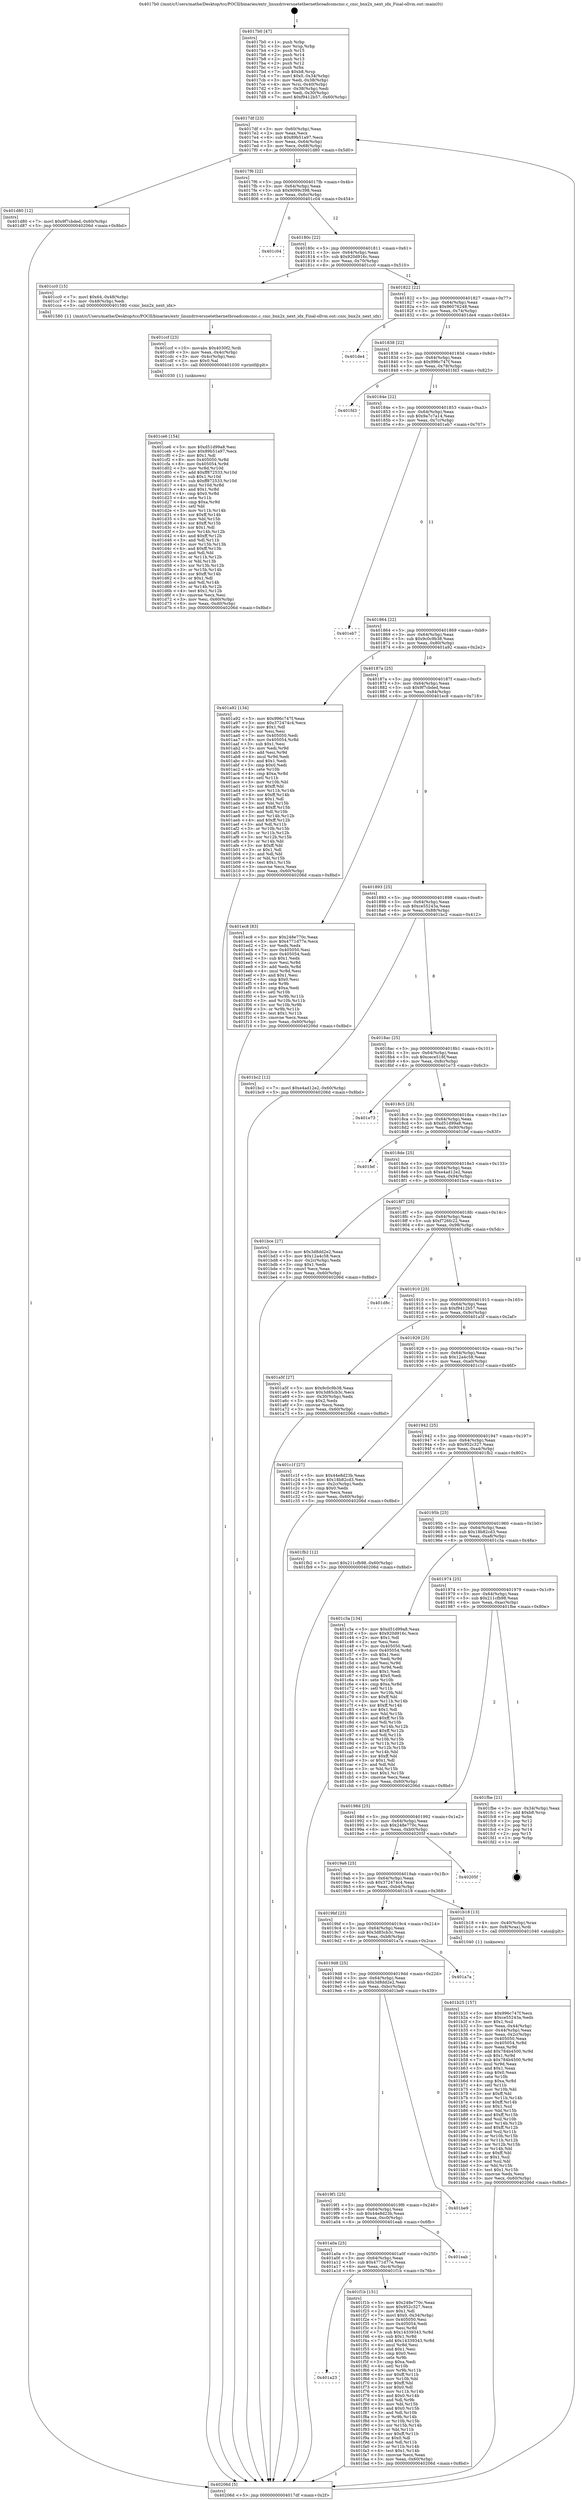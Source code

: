 digraph "0x4017b0" {
  label = "0x4017b0 (/mnt/c/Users/mathe/Desktop/tcc/POCII/binaries/extr_linuxdriversnetethernetbroadcomcnic.c_cnic_bnx2x_next_idx_Final-ollvm.out::main(0))"
  labelloc = "t"
  node[shape=record]

  Entry [label="",width=0.3,height=0.3,shape=circle,fillcolor=black,style=filled]
  "0x4017df" [label="{
     0x4017df [23]\l
     | [instrs]\l
     &nbsp;&nbsp;0x4017df \<+3\>: mov -0x60(%rbp),%eax\l
     &nbsp;&nbsp;0x4017e2 \<+2\>: mov %eax,%ecx\l
     &nbsp;&nbsp;0x4017e4 \<+6\>: sub $0x89b51a97,%ecx\l
     &nbsp;&nbsp;0x4017ea \<+3\>: mov %eax,-0x64(%rbp)\l
     &nbsp;&nbsp;0x4017ed \<+3\>: mov %ecx,-0x68(%rbp)\l
     &nbsp;&nbsp;0x4017f0 \<+6\>: je 0000000000401d80 \<main+0x5d0\>\l
  }"]
  "0x401d80" [label="{
     0x401d80 [12]\l
     | [instrs]\l
     &nbsp;&nbsp;0x401d80 \<+7\>: movl $0x9f7cbded,-0x60(%rbp)\l
     &nbsp;&nbsp;0x401d87 \<+5\>: jmp 000000000040206d \<main+0x8bd\>\l
  }"]
  "0x4017f6" [label="{
     0x4017f6 [22]\l
     | [instrs]\l
     &nbsp;&nbsp;0x4017f6 \<+5\>: jmp 00000000004017fb \<main+0x4b\>\l
     &nbsp;&nbsp;0x4017fb \<+3\>: mov -0x64(%rbp),%eax\l
     &nbsp;&nbsp;0x4017fe \<+5\>: sub $0x9099c398,%eax\l
     &nbsp;&nbsp;0x401803 \<+3\>: mov %eax,-0x6c(%rbp)\l
     &nbsp;&nbsp;0x401806 \<+6\>: je 0000000000401c04 \<main+0x454\>\l
  }"]
  Exit [label="",width=0.3,height=0.3,shape=circle,fillcolor=black,style=filled,peripheries=2]
  "0x401c04" [label="{
     0x401c04\l
  }", style=dashed]
  "0x40180c" [label="{
     0x40180c [22]\l
     | [instrs]\l
     &nbsp;&nbsp;0x40180c \<+5\>: jmp 0000000000401811 \<main+0x61\>\l
     &nbsp;&nbsp;0x401811 \<+3\>: mov -0x64(%rbp),%eax\l
     &nbsp;&nbsp;0x401814 \<+5\>: sub $0x920d916c,%eax\l
     &nbsp;&nbsp;0x401819 \<+3\>: mov %eax,-0x70(%rbp)\l
     &nbsp;&nbsp;0x40181c \<+6\>: je 0000000000401cc0 \<main+0x510\>\l
  }"]
  "0x401a23" [label="{
     0x401a23\l
  }", style=dashed]
  "0x401cc0" [label="{
     0x401cc0 [15]\l
     | [instrs]\l
     &nbsp;&nbsp;0x401cc0 \<+7\>: movl $0x64,-0x48(%rbp)\l
     &nbsp;&nbsp;0x401cc7 \<+3\>: mov -0x48(%rbp),%edi\l
     &nbsp;&nbsp;0x401cca \<+5\>: call 0000000000401580 \<cnic_bnx2x_next_idx\>\l
     | [calls]\l
     &nbsp;&nbsp;0x401580 \{1\} (/mnt/c/Users/mathe/Desktop/tcc/POCII/binaries/extr_linuxdriversnetethernetbroadcomcnic.c_cnic_bnx2x_next_idx_Final-ollvm.out::cnic_bnx2x_next_idx)\l
  }"]
  "0x401822" [label="{
     0x401822 [22]\l
     | [instrs]\l
     &nbsp;&nbsp;0x401822 \<+5\>: jmp 0000000000401827 \<main+0x77\>\l
     &nbsp;&nbsp;0x401827 \<+3\>: mov -0x64(%rbp),%eax\l
     &nbsp;&nbsp;0x40182a \<+5\>: sub $0x96076248,%eax\l
     &nbsp;&nbsp;0x40182f \<+3\>: mov %eax,-0x74(%rbp)\l
     &nbsp;&nbsp;0x401832 \<+6\>: je 0000000000401de4 \<main+0x634\>\l
  }"]
  "0x401f1b" [label="{
     0x401f1b [151]\l
     | [instrs]\l
     &nbsp;&nbsp;0x401f1b \<+5\>: mov $0x248e770c,%eax\l
     &nbsp;&nbsp;0x401f20 \<+5\>: mov $0x952c327,%ecx\l
     &nbsp;&nbsp;0x401f25 \<+2\>: mov $0x1,%dl\l
     &nbsp;&nbsp;0x401f27 \<+7\>: movl $0x0,-0x34(%rbp)\l
     &nbsp;&nbsp;0x401f2e \<+7\>: mov 0x405050,%esi\l
     &nbsp;&nbsp;0x401f35 \<+7\>: mov 0x405054,%edi\l
     &nbsp;&nbsp;0x401f3c \<+3\>: mov %esi,%r8d\l
     &nbsp;&nbsp;0x401f3f \<+7\>: sub $0x14339343,%r8d\l
     &nbsp;&nbsp;0x401f46 \<+4\>: sub $0x1,%r8d\l
     &nbsp;&nbsp;0x401f4a \<+7\>: add $0x14339343,%r8d\l
     &nbsp;&nbsp;0x401f51 \<+4\>: imul %r8d,%esi\l
     &nbsp;&nbsp;0x401f55 \<+3\>: and $0x1,%esi\l
     &nbsp;&nbsp;0x401f58 \<+3\>: cmp $0x0,%esi\l
     &nbsp;&nbsp;0x401f5b \<+4\>: sete %r9b\l
     &nbsp;&nbsp;0x401f5f \<+3\>: cmp $0xa,%edi\l
     &nbsp;&nbsp;0x401f62 \<+4\>: setl %r10b\l
     &nbsp;&nbsp;0x401f66 \<+3\>: mov %r9b,%r11b\l
     &nbsp;&nbsp;0x401f69 \<+4\>: xor $0xff,%r11b\l
     &nbsp;&nbsp;0x401f6d \<+3\>: mov %r10b,%bl\l
     &nbsp;&nbsp;0x401f70 \<+3\>: xor $0xff,%bl\l
     &nbsp;&nbsp;0x401f73 \<+3\>: xor $0x0,%dl\l
     &nbsp;&nbsp;0x401f76 \<+3\>: mov %r11b,%r14b\l
     &nbsp;&nbsp;0x401f79 \<+4\>: and $0x0,%r14b\l
     &nbsp;&nbsp;0x401f7d \<+3\>: and %dl,%r9b\l
     &nbsp;&nbsp;0x401f80 \<+3\>: mov %bl,%r15b\l
     &nbsp;&nbsp;0x401f83 \<+4\>: and $0x0,%r15b\l
     &nbsp;&nbsp;0x401f87 \<+3\>: and %dl,%r10b\l
     &nbsp;&nbsp;0x401f8a \<+3\>: or %r9b,%r14b\l
     &nbsp;&nbsp;0x401f8d \<+3\>: or %r10b,%r15b\l
     &nbsp;&nbsp;0x401f90 \<+3\>: xor %r15b,%r14b\l
     &nbsp;&nbsp;0x401f93 \<+3\>: or %bl,%r11b\l
     &nbsp;&nbsp;0x401f96 \<+4\>: xor $0xff,%r11b\l
     &nbsp;&nbsp;0x401f9a \<+3\>: or $0x0,%dl\l
     &nbsp;&nbsp;0x401f9d \<+3\>: and %dl,%r11b\l
     &nbsp;&nbsp;0x401fa0 \<+3\>: or %r11b,%r14b\l
     &nbsp;&nbsp;0x401fa3 \<+4\>: test $0x1,%r14b\l
     &nbsp;&nbsp;0x401fa7 \<+3\>: cmovne %ecx,%eax\l
     &nbsp;&nbsp;0x401faa \<+3\>: mov %eax,-0x60(%rbp)\l
     &nbsp;&nbsp;0x401fad \<+5\>: jmp 000000000040206d \<main+0x8bd\>\l
  }"]
  "0x401de4" [label="{
     0x401de4\l
  }", style=dashed]
  "0x401838" [label="{
     0x401838 [22]\l
     | [instrs]\l
     &nbsp;&nbsp;0x401838 \<+5\>: jmp 000000000040183d \<main+0x8d\>\l
     &nbsp;&nbsp;0x40183d \<+3\>: mov -0x64(%rbp),%eax\l
     &nbsp;&nbsp;0x401840 \<+5\>: sub $0x996c747f,%eax\l
     &nbsp;&nbsp;0x401845 \<+3\>: mov %eax,-0x78(%rbp)\l
     &nbsp;&nbsp;0x401848 \<+6\>: je 0000000000401fd3 \<main+0x823\>\l
  }"]
  "0x401a0a" [label="{
     0x401a0a [25]\l
     | [instrs]\l
     &nbsp;&nbsp;0x401a0a \<+5\>: jmp 0000000000401a0f \<main+0x25f\>\l
     &nbsp;&nbsp;0x401a0f \<+3\>: mov -0x64(%rbp),%eax\l
     &nbsp;&nbsp;0x401a12 \<+5\>: sub $0x4771d77e,%eax\l
     &nbsp;&nbsp;0x401a17 \<+6\>: mov %eax,-0xc4(%rbp)\l
     &nbsp;&nbsp;0x401a1d \<+6\>: je 0000000000401f1b \<main+0x76b\>\l
  }"]
  "0x401fd3" [label="{
     0x401fd3\l
  }", style=dashed]
  "0x40184e" [label="{
     0x40184e [22]\l
     | [instrs]\l
     &nbsp;&nbsp;0x40184e \<+5\>: jmp 0000000000401853 \<main+0xa3\>\l
     &nbsp;&nbsp;0x401853 \<+3\>: mov -0x64(%rbp),%eax\l
     &nbsp;&nbsp;0x401856 \<+5\>: sub $0x9a7c7a14,%eax\l
     &nbsp;&nbsp;0x40185b \<+3\>: mov %eax,-0x7c(%rbp)\l
     &nbsp;&nbsp;0x40185e \<+6\>: je 0000000000401eb7 \<main+0x707\>\l
  }"]
  "0x401eab" [label="{
     0x401eab\l
  }", style=dashed]
  "0x401eb7" [label="{
     0x401eb7\l
  }", style=dashed]
  "0x401864" [label="{
     0x401864 [22]\l
     | [instrs]\l
     &nbsp;&nbsp;0x401864 \<+5\>: jmp 0000000000401869 \<main+0xb9\>\l
     &nbsp;&nbsp;0x401869 \<+3\>: mov -0x64(%rbp),%eax\l
     &nbsp;&nbsp;0x40186c \<+5\>: sub $0x9c0c9b38,%eax\l
     &nbsp;&nbsp;0x401871 \<+3\>: mov %eax,-0x80(%rbp)\l
     &nbsp;&nbsp;0x401874 \<+6\>: je 0000000000401a92 \<main+0x2e2\>\l
  }"]
  "0x4019f1" [label="{
     0x4019f1 [25]\l
     | [instrs]\l
     &nbsp;&nbsp;0x4019f1 \<+5\>: jmp 00000000004019f6 \<main+0x246\>\l
     &nbsp;&nbsp;0x4019f6 \<+3\>: mov -0x64(%rbp),%eax\l
     &nbsp;&nbsp;0x4019f9 \<+5\>: sub $0x44e8d23b,%eax\l
     &nbsp;&nbsp;0x4019fe \<+6\>: mov %eax,-0xc0(%rbp)\l
     &nbsp;&nbsp;0x401a04 \<+6\>: je 0000000000401eab \<main+0x6fb\>\l
  }"]
  "0x401a92" [label="{
     0x401a92 [134]\l
     | [instrs]\l
     &nbsp;&nbsp;0x401a92 \<+5\>: mov $0x996c747f,%eax\l
     &nbsp;&nbsp;0x401a97 \<+5\>: mov $0x372474c4,%ecx\l
     &nbsp;&nbsp;0x401a9c \<+2\>: mov $0x1,%dl\l
     &nbsp;&nbsp;0x401a9e \<+2\>: xor %esi,%esi\l
     &nbsp;&nbsp;0x401aa0 \<+7\>: mov 0x405050,%edi\l
     &nbsp;&nbsp;0x401aa7 \<+8\>: mov 0x405054,%r8d\l
     &nbsp;&nbsp;0x401aaf \<+3\>: sub $0x1,%esi\l
     &nbsp;&nbsp;0x401ab2 \<+3\>: mov %edi,%r9d\l
     &nbsp;&nbsp;0x401ab5 \<+3\>: add %esi,%r9d\l
     &nbsp;&nbsp;0x401ab8 \<+4\>: imul %r9d,%edi\l
     &nbsp;&nbsp;0x401abc \<+3\>: and $0x1,%edi\l
     &nbsp;&nbsp;0x401abf \<+3\>: cmp $0x0,%edi\l
     &nbsp;&nbsp;0x401ac2 \<+4\>: sete %r10b\l
     &nbsp;&nbsp;0x401ac6 \<+4\>: cmp $0xa,%r8d\l
     &nbsp;&nbsp;0x401aca \<+4\>: setl %r11b\l
     &nbsp;&nbsp;0x401ace \<+3\>: mov %r10b,%bl\l
     &nbsp;&nbsp;0x401ad1 \<+3\>: xor $0xff,%bl\l
     &nbsp;&nbsp;0x401ad4 \<+3\>: mov %r11b,%r14b\l
     &nbsp;&nbsp;0x401ad7 \<+4\>: xor $0xff,%r14b\l
     &nbsp;&nbsp;0x401adb \<+3\>: xor $0x1,%dl\l
     &nbsp;&nbsp;0x401ade \<+3\>: mov %bl,%r15b\l
     &nbsp;&nbsp;0x401ae1 \<+4\>: and $0xff,%r15b\l
     &nbsp;&nbsp;0x401ae5 \<+3\>: and %dl,%r10b\l
     &nbsp;&nbsp;0x401ae8 \<+3\>: mov %r14b,%r12b\l
     &nbsp;&nbsp;0x401aeb \<+4\>: and $0xff,%r12b\l
     &nbsp;&nbsp;0x401aef \<+3\>: and %dl,%r11b\l
     &nbsp;&nbsp;0x401af2 \<+3\>: or %r10b,%r15b\l
     &nbsp;&nbsp;0x401af5 \<+3\>: or %r11b,%r12b\l
     &nbsp;&nbsp;0x401af8 \<+3\>: xor %r12b,%r15b\l
     &nbsp;&nbsp;0x401afb \<+3\>: or %r14b,%bl\l
     &nbsp;&nbsp;0x401afe \<+3\>: xor $0xff,%bl\l
     &nbsp;&nbsp;0x401b01 \<+3\>: or $0x1,%dl\l
     &nbsp;&nbsp;0x401b04 \<+2\>: and %dl,%bl\l
     &nbsp;&nbsp;0x401b06 \<+3\>: or %bl,%r15b\l
     &nbsp;&nbsp;0x401b09 \<+4\>: test $0x1,%r15b\l
     &nbsp;&nbsp;0x401b0d \<+3\>: cmovne %ecx,%eax\l
     &nbsp;&nbsp;0x401b10 \<+3\>: mov %eax,-0x60(%rbp)\l
     &nbsp;&nbsp;0x401b13 \<+5\>: jmp 000000000040206d \<main+0x8bd\>\l
  }"]
  "0x40187a" [label="{
     0x40187a [25]\l
     | [instrs]\l
     &nbsp;&nbsp;0x40187a \<+5\>: jmp 000000000040187f \<main+0xcf\>\l
     &nbsp;&nbsp;0x40187f \<+3\>: mov -0x64(%rbp),%eax\l
     &nbsp;&nbsp;0x401882 \<+5\>: sub $0x9f7cbded,%eax\l
     &nbsp;&nbsp;0x401887 \<+6\>: mov %eax,-0x84(%rbp)\l
     &nbsp;&nbsp;0x40188d \<+6\>: je 0000000000401ec8 \<main+0x718\>\l
  }"]
  "0x401be9" [label="{
     0x401be9\l
  }", style=dashed]
  "0x401ec8" [label="{
     0x401ec8 [83]\l
     | [instrs]\l
     &nbsp;&nbsp;0x401ec8 \<+5\>: mov $0x248e770c,%eax\l
     &nbsp;&nbsp;0x401ecd \<+5\>: mov $0x4771d77e,%ecx\l
     &nbsp;&nbsp;0x401ed2 \<+2\>: xor %edx,%edx\l
     &nbsp;&nbsp;0x401ed4 \<+7\>: mov 0x405050,%esi\l
     &nbsp;&nbsp;0x401edb \<+7\>: mov 0x405054,%edi\l
     &nbsp;&nbsp;0x401ee2 \<+3\>: sub $0x1,%edx\l
     &nbsp;&nbsp;0x401ee5 \<+3\>: mov %esi,%r8d\l
     &nbsp;&nbsp;0x401ee8 \<+3\>: add %edx,%r8d\l
     &nbsp;&nbsp;0x401eeb \<+4\>: imul %r8d,%esi\l
     &nbsp;&nbsp;0x401eef \<+3\>: and $0x1,%esi\l
     &nbsp;&nbsp;0x401ef2 \<+3\>: cmp $0x0,%esi\l
     &nbsp;&nbsp;0x401ef5 \<+4\>: sete %r9b\l
     &nbsp;&nbsp;0x401ef9 \<+3\>: cmp $0xa,%edi\l
     &nbsp;&nbsp;0x401efc \<+4\>: setl %r10b\l
     &nbsp;&nbsp;0x401f00 \<+3\>: mov %r9b,%r11b\l
     &nbsp;&nbsp;0x401f03 \<+3\>: and %r10b,%r11b\l
     &nbsp;&nbsp;0x401f06 \<+3\>: xor %r10b,%r9b\l
     &nbsp;&nbsp;0x401f09 \<+3\>: or %r9b,%r11b\l
     &nbsp;&nbsp;0x401f0c \<+4\>: test $0x1,%r11b\l
     &nbsp;&nbsp;0x401f10 \<+3\>: cmovne %ecx,%eax\l
     &nbsp;&nbsp;0x401f13 \<+3\>: mov %eax,-0x60(%rbp)\l
     &nbsp;&nbsp;0x401f16 \<+5\>: jmp 000000000040206d \<main+0x8bd\>\l
  }"]
  "0x401893" [label="{
     0x401893 [25]\l
     | [instrs]\l
     &nbsp;&nbsp;0x401893 \<+5\>: jmp 0000000000401898 \<main+0xe8\>\l
     &nbsp;&nbsp;0x401898 \<+3\>: mov -0x64(%rbp),%eax\l
     &nbsp;&nbsp;0x40189b \<+5\>: sub $0xce55243a,%eax\l
     &nbsp;&nbsp;0x4018a0 \<+6\>: mov %eax,-0x88(%rbp)\l
     &nbsp;&nbsp;0x4018a6 \<+6\>: je 0000000000401bc2 \<main+0x412\>\l
  }"]
  "0x4019d8" [label="{
     0x4019d8 [25]\l
     | [instrs]\l
     &nbsp;&nbsp;0x4019d8 \<+5\>: jmp 00000000004019dd \<main+0x22d\>\l
     &nbsp;&nbsp;0x4019dd \<+3\>: mov -0x64(%rbp),%eax\l
     &nbsp;&nbsp;0x4019e0 \<+5\>: sub $0x3d8dd2e2,%eax\l
     &nbsp;&nbsp;0x4019e5 \<+6\>: mov %eax,-0xbc(%rbp)\l
     &nbsp;&nbsp;0x4019eb \<+6\>: je 0000000000401be9 \<main+0x439\>\l
  }"]
  "0x401bc2" [label="{
     0x401bc2 [12]\l
     | [instrs]\l
     &nbsp;&nbsp;0x401bc2 \<+7\>: movl $0xe4ad12e2,-0x60(%rbp)\l
     &nbsp;&nbsp;0x401bc9 \<+5\>: jmp 000000000040206d \<main+0x8bd\>\l
  }"]
  "0x4018ac" [label="{
     0x4018ac [25]\l
     | [instrs]\l
     &nbsp;&nbsp;0x4018ac \<+5\>: jmp 00000000004018b1 \<main+0x101\>\l
     &nbsp;&nbsp;0x4018b1 \<+3\>: mov -0x64(%rbp),%eax\l
     &nbsp;&nbsp;0x4018b4 \<+5\>: sub $0xcece518f,%eax\l
     &nbsp;&nbsp;0x4018b9 \<+6\>: mov %eax,-0x8c(%rbp)\l
     &nbsp;&nbsp;0x4018bf \<+6\>: je 0000000000401e73 \<main+0x6c3\>\l
  }"]
  "0x401a7a" [label="{
     0x401a7a\l
  }", style=dashed]
  "0x401e73" [label="{
     0x401e73\l
  }", style=dashed]
  "0x4018c5" [label="{
     0x4018c5 [25]\l
     | [instrs]\l
     &nbsp;&nbsp;0x4018c5 \<+5\>: jmp 00000000004018ca \<main+0x11a\>\l
     &nbsp;&nbsp;0x4018ca \<+3\>: mov -0x64(%rbp),%eax\l
     &nbsp;&nbsp;0x4018cd \<+5\>: sub $0xd51d99a8,%eax\l
     &nbsp;&nbsp;0x4018d2 \<+6\>: mov %eax,-0x90(%rbp)\l
     &nbsp;&nbsp;0x4018d8 \<+6\>: je 0000000000401fef \<main+0x83f\>\l
  }"]
  "0x401ce6" [label="{
     0x401ce6 [154]\l
     | [instrs]\l
     &nbsp;&nbsp;0x401ce6 \<+5\>: mov $0xd51d99a8,%esi\l
     &nbsp;&nbsp;0x401ceb \<+5\>: mov $0x89b51a97,%ecx\l
     &nbsp;&nbsp;0x401cf0 \<+2\>: mov $0x1,%dl\l
     &nbsp;&nbsp;0x401cf2 \<+8\>: mov 0x405050,%r8d\l
     &nbsp;&nbsp;0x401cfa \<+8\>: mov 0x405054,%r9d\l
     &nbsp;&nbsp;0x401d02 \<+3\>: mov %r8d,%r10d\l
     &nbsp;&nbsp;0x401d05 \<+7\>: add $0xff872533,%r10d\l
     &nbsp;&nbsp;0x401d0c \<+4\>: sub $0x1,%r10d\l
     &nbsp;&nbsp;0x401d10 \<+7\>: sub $0xff872533,%r10d\l
     &nbsp;&nbsp;0x401d17 \<+4\>: imul %r10d,%r8d\l
     &nbsp;&nbsp;0x401d1b \<+4\>: and $0x1,%r8d\l
     &nbsp;&nbsp;0x401d1f \<+4\>: cmp $0x0,%r8d\l
     &nbsp;&nbsp;0x401d23 \<+4\>: sete %r11b\l
     &nbsp;&nbsp;0x401d27 \<+4\>: cmp $0xa,%r9d\l
     &nbsp;&nbsp;0x401d2b \<+3\>: setl %bl\l
     &nbsp;&nbsp;0x401d2e \<+3\>: mov %r11b,%r14b\l
     &nbsp;&nbsp;0x401d31 \<+4\>: xor $0xff,%r14b\l
     &nbsp;&nbsp;0x401d35 \<+3\>: mov %bl,%r15b\l
     &nbsp;&nbsp;0x401d38 \<+4\>: xor $0xff,%r15b\l
     &nbsp;&nbsp;0x401d3c \<+3\>: xor $0x1,%dl\l
     &nbsp;&nbsp;0x401d3f \<+3\>: mov %r14b,%r12b\l
     &nbsp;&nbsp;0x401d42 \<+4\>: and $0xff,%r12b\l
     &nbsp;&nbsp;0x401d46 \<+3\>: and %dl,%r11b\l
     &nbsp;&nbsp;0x401d49 \<+3\>: mov %r15b,%r13b\l
     &nbsp;&nbsp;0x401d4c \<+4\>: and $0xff,%r13b\l
     &nbsp;&nbsp;0x401d50 \<+2\>: and %dl,%bl\l
     &nbsp;&nbsp;0x401d52 \<+3\>: or %r11b,%r12b\l
     &nbsp;&nbsp;0x401d55 \<+3\>: or %bl,%r13b\l
     &nbsp;&nbsp;0x401d58 \<+3\>: xor %r13b,%r12b\l
     &nbsp;&nbsp;0x401d5b \<+3\>: or %r15b,%r14b\l
     &nbsp;&nbsp;0x401d5e \<+4\>: xor $0xff,%r14b\l
     &nbsp;&nbsp;0x401d62 \<+3\>: or $0x1,%dl\l
     &nbsp;&nbsp;0x401d65 \<+3\>: and %dl,%r14b\l
     &nbsp;&nbsp;0x401d68 \<+3\>: or %r14b,%r12b\l
     &nbsp;&nbsp;0x401d6b \<+4\>: test $0x1,%r12b\l
     &nbsp;&nbsp;0x401d6f \<+3\>: cmovne %ecx,%esi\l
     &nbsp;&nbsp;0x401d72 \<+3\>: mov %esi,-0x60(%rbp)\l
     &nbsp;&nbsp;0x401d75 \<+6\>: mov %eax,-0xd0(%rbp)\l
     &nbsp;&nbsp;0x401d7b \<+5\>: jmp 000000000040206d \<main+0x8bd\>\l
  }"]
  "0x401fef" [label="{
     0x401fef\l
  }", style=dashed]
  "0x4018de" [label="{
     0x4018de [25]\l
     | [instrs]\l
     &nbsp;&nbsp;0x4018de \<+5\>: jmp 00000000004018e3 \<main+0x133\>\l
     &nbsp;&nbsp;0x4018e3 \<+3\>: mov -0x64(%rbp),%eax\l
     &nbsp;&nbsp;0x4018e6 \<+5\>: sub $0xe4ad12e2,%eax\l
     &nbsp;&nbsp;0x4018eb \<+6\>: mov %eax,-0x94(%rbp)\l
     &nbsp;&nbsp;0x4018f1 \<+6\>: je 0000000000401bce \<main+0x41e\>\l
  }"]
  "0x401ccf" [label="{
     0x401ccf [23]\l
     | [instrs]\l
     &nbsp;&nbsp;0x401ccf \<+10\>: movabs $0x4030f2,%rdi\l
     &nbsp;&nbsp;0x401cd9 \<+3\>: mov %eax,-0x4c(%rbp)\l
     &nbsp;&nbsp;0x401cdc \<+3\>: mov -0x4c(%rbp),%esi\l
     &nbsp;&nbsp;0x401cdf \<+2\>: mov $0x0,%al\l
     &nbsp;&nbsp;0x401ce1 \<+5\>: call 0000000000401030 \<printf@plt\>\l
     | [calls]\l
     &nbsp;&nbsp;0x401030 \{1\} (unknown)\l
  }"]
  "0x401bce" [label="{
     0x401bce [27]\l
     | [instrs]\l
     &nbsp;&nbsp;0x401bce \<+5\>: mov $0x3d8dd2e2,%eax\l
     &nbsp;&nbsp;0x401bd3 \<+5\>: mov $0x12a4c58,%ecx\l
     &nbsp;&nbsp;0x401bd8 \<+3\>: mov -0x2c(%rbp),%edx\l
     &nbsp;&nbsp;0x401bdb \<+3\>: cmp $0x1,%edx\l
     &nbsp;&nbsp;0x401bde \<+3\>: cmovl %ecx,%eax\l
     &nbsp;&nbsp;0x401be1 \<+3\>: mov %eax,-0x60(%rbp)\l
     &nbsp;&nbsp;0x401be4 \<+5\>: jmp 000000000040206d \<main+0x8bd\>\l
  }"]
  "0x4018f7" [label="{
     0x4018f7 [25]\l
     | [instrs]\l
     &nbsp;&nbsp;0x4018f7 \<+5\>: jmp 00000000004018fc \<main+0x14c\>\l
     &nbsp;&nbsp;0x4018fc \<+3\>: mov -0x64(%rbp),%eax\l
     &nbsp;&nbsp;0x4018ff \<+5\>: sub $0xf726fc22,%eax\l
     &nbsp;&nbsp;0x401904 \<+6\>: mov %eax,-0x98(%rbp)\l
     &nbsp;&nbsp;0x40190a \<+6\>: je 0000000000401d8c \<main+0x5dc\>\l
  }"]
  "0x401b25" [label="{
     0x401b25 [157]\l
     | [instrs]\l
     &nbsp;&nbsp;0x401b25 \<+5\>: mov $0x996c747f,%ecx\l
     &nbsp;&nbsp;0x401b2a \<+5\>: mov $0xce55243a,%edx\l
     &nbsp;&nbsp;0x401b2f \<+3\>: mov $0x1,%sil\l
     &nbsp;&nbsp;0x401b32 \<+3\>: mov %eax,-0x44(%rbp)\l
     &nbsp;&nbsp;0x401b35 \<+3\>: mov -0x44(%rbp),%eax\l
     &nbsp;&nbsp;0x401b38 \<+3\>: mov %eax,-0x2c(%rbp)\l
     &nbsp;&nbsp;0x401b3b \<+7\>: mov 0x405050,%eax\l
     &nbsp;&nbsp;0x401b42 \<+8\>: mov 0x405054,%r8d\l
     &nbsp;&nbsp;0x401b4a \<+3\>: mov %eax,%r9d\l
     &nbsp;&nbsp;0x401b4d \<+7\>: add $0x784b4500,%r9d\l
     &nbsp;&nbsp;0x401b54 \<+4\>: sub $0x1,%r9d\l
     &nbsp;&nbsp;0x401b58 \<+7\>: sub $0x784b4500,%r9d\l
     &nbsp;&nbsp;0x401b5f \<+4\>: imul %r9d,%eax\l
     &nbsp;&nbsp;0x401b63 \<+3\>: and $0x1,%eax\l
     &nbsp;&nbsp;0x401b66 \<+3\>: cmp $0x0,%eax\l
     &nbsp;&nbsp;0x401b69 \<+4\>: sete %r10b\l
     &nbsp;&nbsp;0x401b6d \<+4\>: cmp $0xa,%r8d\l
     &nbsp;&nbsp;0x401b71 \<+4\>: setl %r11b\l
     &nbsp;&nbsp;0x401b75 \<+3\>: mov %r10b,%bl\l
     &nbsp;&nbsp;0x401b78 \<+3\>: xor $0xff,%bl\l
     &nbsp;&nbsp;0x401b7b \<+3\>: mov %r11b,%r14b\l
     &nbsp;&nbsp;0x401b7e \<+4\>: xor $0xff,%r14b\l
     &nbsp;&nbsp;0x401b82 \<+4\>: xor $0x1,%sil\l
     &nbsp;&nbsp;0x401b86 \<+3\>: mov %bl,%r15b\l
     &nbsp;&nbsp;0x401b89 \<+4\>: and $0xff,%r15b\l
     &nbsp;&nbsp;0x401b8d \<+3\>: and %sil,%r10b\l
     &nbsp;&nbsp;0x401b90 \<+3\>: mov %r14b,%r12b\l
     &nbsp;&nbsp;0x401b93 \<+4\>: and $0xff,%r12b\l
     &nbsp;&nbsp;0x401b97 \<+3\>: and %sil,%r11b\l
     &nbsp;&nbsp;0x401b9a \<+3\>: or %r10b,%r15b\l
     &nbsp;&nbsp;0x401b9d \<+3\>: or %r11b,%r12b\l
     &nbsp;&nbsp;0x401ba0 \<+3\>: xor %r12b,%r15b\l
     &nbsp;&nbsp;0x401ba3 \<+3\>: or %r14b,%bl\l
     &nbsp;&nbsp;0x401ba6 \<+3\>: xor $0xff,%bl\l
     &nbsp;&nbsp;0x401ba9 \<+4\>: or $0x1,%sil\l
     &nbsp;&nbsp;0x401bad \<+3\>: and %sil,%bl\l
     &nbsp;&nbsp;0x401bb0 \<+3\>: or %bl,%r15b\l
     &nbsp;&nbsp;0x401bb3 \<+4\>: test $0x1,%r15b\l
     &nbsp;&nbsp;0x401bb7 \<+3\>: cmovne %edx,%ecx\l
     &nbsp;&nbsp;0x401bba \<+3\>: mov %ecx,-0x60(%rbp)\l
     &nbsp;&nbsp;0x401bbd \<+5\>: jmp 000000000040206d \<main+0x8bd\>\l
  }"]
  "0x401d8c" [label="{
     0x401d8c\l
  }", style=dashed]
  "0x401910" [label="{
     0x401910 [25]\l
     | [instrs]\l
     &nbsp;&nbsp;0x401910 \<+5\>: jmp 0000000000401915 \<main+0x165\>\l
     &nbsp;&nbsp;0x401915 \<+3\>: mov -0x64(%rbp),%eax\l
     &nbsp;&nbsp;0x401918 \<+5\>: sub $0xf9412b57,%eax\l
     &nbsp;&nbsp;0x40191d \<+6\>: mov %eax,-0x9c(%rbp)\l
     &nbsp;&nbsp;0x401923 \<+6\>: je 0000000000401a5f \<main+0x2af\>\l
  }"]
  "0x4019bf" [label="{
     0x4019bf [25]\l
     | [instrs]\l
     &nbsp;&nbsp;0x4019bf \<+5\>: jmp 00000000004019c4 \<main+0x214\>\l
     &nbsp;&nbsp;0x4019c4 \<+3\>: mov -0x64(%rbp),%eax\l
     &nbsp;&nbsp;0x4019c7 \<+5\>: sub $0x3d85cb3c,%eax\l
     &nbsp;&nbsp;0x4019cc \<+6\>: mov %eax,-0xb8(%rbp)\l
     &nbsp;&nbsp;0x4019d2 \<+6\>: je 0000000000401a7a \<main+0x2ca\>\l
  }"]
  "0x401a5f" [label="{
     0x401a5f [27]\l
     | [instrs]\l
     &nbsp;&nbsp;0x401a5f \<+5\>: mov $0x9c0c9b38,%eax\l
     &nbsp;&nbsp;0x401a64 \<+5\>: mov $0x3d85cb3c,%ecx\l
     &nbsp;&nbsp;0x401a69 \<+3\>: mov -0x30(%rbp),%edx\l
     &nbsp;&nbsp;0x401a6c \<+3\>: cmp $0x2,%edx\l
     &nbsp;&nbsp;0x401a6f \<+3\>: cmovne %ecx,%eax\l
     &nbsp;&nbsp;0x401a72 \<+3\>: mov %eax,-0x60(%rbp)\l
     &nbsp;&nbsp;0x401a75 \<+5\>: jmp 000000000040206d \<main+0x8bd\>\l
  }"]
  "0x401929" [label="{
     0x401929 [25]\l
     | [instrs]\l
     &nbsp;&nbsp;0x401929 \<+5\>: jmp 000000000040192e \<main+0x17e\>\l
     &nbsp;&nbsp;0x40192e \<+3\>: mov -0x64(%rbp),%eax\l
     &nbsp;&nbsp;0x401931 \<+5\>: sub $0x12a4c58,%eax\l
     &nbsp;&nbsp;0x401936 \<+6\>: mov %eax,-0xa0(%rbp)\l
     &nbsp;&nbsp;0x40193c \<+6\>: je 0000000000401c1f \<main+0x46f\>\l
  }"]
  "0x40206d" [label="{
     0x40206d [5]\l
     | [instrs]\l
     &nbsp;&nbsp;0x40206d \<+5\>: jmp 00000000004017df \<main+0x2f\>\l
  }"]
  "0x4017b0" [label="{
     0x4017b0 [47]\l
     | [instrs]\l
     &nbsp;&nbsp;0x4017b0 \<+1\>: push %rbp\l
     &nbsp;&nbsp;0x4017b1 \<+3\>: mov %rsp,%rbp\l
     &nbsp;&nbsp;0x4017b4 \<+2\>: push %r15\l
     &nbsp;&nbsp;0x4017b6 \<+2\>: push %r14\l
     &nbsp;&nbsp;0x4017b8 \<+2\>: push %r13\l
     &nbsp;&nbsp;0x4017ba \<+2\>: push %r12\l
     &nbsp;&nbsp;0x4017bc \<+1\>: push %rbx\l
     &nbsp;&nbsp;0x4017bd \<+7\>: sub $0xb8,%rsp\l
     &nbsp;&nbsp;0x4017c4 \<+7\>: movl $0x0,-0x34(%rbp)\l
     &nbsp;&nbsp;0x4017cb \<+3\>: mov %edi,-0x38(%rbp)\l
     &nbsp;&nbsp;0x4017ce \<+4\>: mov %rsi,-0x40(%rbp)\l
     &nbsp;&nbsp;0x4017d2 \<+3\>: mov -0x38(%rbp),%edi\l
     &nbsp;&nbsp;0x4017d5 \<+3\>: mov %edi,-0x30(%rbp)\l
     &nbsp;&nbsp;0x4017d8 \<+7\>: movl $0xf9412b57,-0x60(%rbp)\l
  }"]
  "0x401b18" [label="{
     0x401b18 [13]\l
     | [instrs]\l
     &nbsp;&nbsp;0x401b18 \<+4\>: mov -0x40(%rbp),%rax\l
     &nbsp;&nbsp;0x401b1c \<+4\>: mov 0x8(%rax),%rdi\l
     &nbsp;&nbsp;0x401b20 \<+5\>: call 0000000000401040 \<atoi@plt\>\l
     | [calls]\l
     &nbsp;&nbsp;0x401040 \{1\} (unknown)\l
  }"]
  "0x401c1f" [label="{
     0x401c1f [27]\l
     | [instrs]\l
     &nbsp;&nbsp;0x401c1f \<+5\>: mov $0x44e8d23b,%eax\l
     &nbsp;&nbsp;0x401c24 \<+5\>: mov $0x18b82cd3,%ecx\l
     &nbsp;&nbsp;0x401c29 \<+3\>: mov -0x2c(%rbp),%edx\l
     &nbsp;&nbsp;0x401c2c \<+3\>: cmp $0x0,%edx\l
     &nbsp;&nbsp;0x401c2f \<+3\>: cmove %ecx,%eax\l
     &nbsp;&nbsp;0x401c32 \<+3\>: mov %eax,-0x60(%rbp)\l
     &nbsp;&nbsp;0x401c35 \<+5\>: jmp 000000000040206d \<main+0x8bd\>\l
  }"]
  "0x401942" [label="{
     0x401942 [25]\l
     | [instrs]\l
     &nbsp;&nbsp;0x401942 \<+5\>: jmp 0000000000401947 \<main+0x197\>\l
     &nbsp;&nbsp;0x401947 \<+3\>: mov -0x64(%rbp),%eax\l
     &nbsp;&nbsp;0x40194a \<+5\>: sub $0x952c327,%eax\l
     &nbsp;&nbsp;0x40194f \<+6\>: mov %eax,-0xa4(%rbp)\l
     &nbsp;&nbsp;0x401955 \<+6\>: je 0000000000401fb2 \<main+0x802\>\l
  }"]
  "0x4019a6" [label="{
     0x4019a6 [25]\l
     | [instrs]\l
     &nbsp;&nbsp;0x4019a6 \<+5\>: jmp 00000000004019ab \<main+0x1fb\>\l
     &nbsp;&nbsp;0x4019ab \<+3\>: mov -0x64(%rbp),%eax\l
     &nbsp;&nbsp;0x4019ae \<+5\>: sub $0x372474c4,%eax\l
     &nbsp;&nbsp;0x4019b3 \<+6\>: mov %eax,-0xb4(%rbp)\l
     &nbsp;&nbsp;0x4019b9 \<+6\>: je 0000000000401b18 \<main+0x368\>\l
  }"]
  "0x401fb2" [label="{
     0x401fb2 [12]\l
     | [instrs]\l
     &nbsp;&nbsp;0x401fb2 \<+7\>: movl $0x211cfb98,-0x60(%rbp)\l
     &nbsp;&nbsp;0x401fb9 \<+5\>: jmp 000000000040206d \<main+0x8bd\>\l
  }"]
  "0x40195b" [label="{
     0x40195b [25]\l
     | [instrs]\l
     &nbsp;&nbsp;0x40195b \<+5\>: jmp 0000000000401960 \<main+0x1b0\>\l
     &nbsp;&nbsp;0x401960 \<+3\>: mov -0x64(%rbp),%eax\l
     &nbsp;&nbsp;0x401963 \<+5\>: sub $0x18b82cd3,%eax\l
     &nbsp;&nbsp;0x401968 \<+6\>: mov %eax,-0xa8(%rbp)\l
     &nbsp;&nbsp;0x40196e \<+6\>: je 0000000000401c3a \<main+0x48a\>\l
  }"]
  "0x40205f" [label="{
     0x40205f\l
  }", style=dashed]
  "0x401c3a" [label="{
     0x401c3a [134]\l
     | [instrs]\l
     &nbsp;&nbsp;0x401c3a \<+5\>: mov $0xd51d99a8,%eax\l
     &nbsp;&nbsp;0x401c3f \<+5\>: mov $0x920d916c,%ecx\l
     &nbsp;&nbsp;0x401c44 \<+2\>: mov $0x1,%dl\l
     &nbsp;&nbsp;0x401c46 \<+2\>: xor %esi,%esi\l
     &nbsp;&nbsp;0x401c48 \<+7\>: mov 0x405050,%edi\l
     &nbsp;&nbsp;0x401c4f \<+8\>: mov 0x405054,%r8d\l
     &nbsp;&nbsp;0x401c57 \<+3\>: sub $0x1,%esi\l
     &nbsp;&nbsp;0x401c5a \<+3\>: mov %edi,%r9d\l
     &nbsp;&nbsp;0x401c5d \<+3\>: add %esi,%r9d\l
     &nbsp;&nbsp;0x401c60 \<+4\>: imul %r9d,%edi\l
     &nbsp;&nbsp;0x401c64 \<+3\>: and $0x1,%edi\l
     &nbsp;&nbsp;0x401c67 \<+3\>: cmp $0x0,%edi\l
     &nbsp;&nbsp;0x401c6a \<+4\>: sete %r10b\l
     &nbsp;&nbsp;0x401c6e \<+4\>: cmp $0xa,%r8d\l
     &nbsp;&nbsp;0x401c72 \<+4\>: setl %r11b\l
     &nbsp;&nbsp;0x401c76 \<+3\>: mov %r10b,%bl\l
     &nbsp;&nbsp;0x401c79 \<+3\>: xor $0xff,%bl\l
     &nbsp;&nbsp;0x401c7c \<+3\>: mov %r11b,%r14b\l
     &nbsp;&nbsp;0x401c7f \<+4\>: xor $0xff,%r14b\l
     &nbsp;&nbsp;0x401c83 \<+3\>: xor $0x1,%dl\l
     &nbsp;&nbsp;0x401c86 \<+3\>: mov %bl,%r15b\l
     &nbsp;&nbsp;0x401c89 \<+4\>: and $0xff,%r15b\l
     &nbsp;&nbsp;0x401c8d \<+3\>: and %dl,%r10b\l
     &nbsp;&nbsp;0x401c90 \<+3\>: mov %r14b,%r12b\l
     &nbsp;&nbsp;0x401c93 \<+4\>: and $0xff,%r12b\l
     &nbsp;&nbsp;0x401c97 \<+3\>: and %dl,%r11b\l
     &nbsp;&nbsp;0x401c9a \<+3\>: or %r10b,%r15b\l
     &nbsp;&nbsp;0x401c9d \<+3\>: or %r11b,%r12b\l
     &nbsp;&nbsp;0x401ca0 \<+3\>: xor %r12b,%r15b\l
     &nbsp;&nbsp;0x401ca3 \<+3\>: or %r14b,%bl\l
     &nbsp;&nbsp;0x401ca6 \<+3\>: xor $0xff,%bl\l
     &nbsp;&nbsp;0x401ca9 \<+3\>: or $0x1,%dl\l
     &nbsp;&nbsp;0x401cac \<+2\>: and %dl,%bl\l
     &nbsp;&nbsp;0x401cae \<+3\>: or %bl,%r15b\l
     &nbsp;&nbsp;0x401cb1 \<+4\>: test $0x1,%r15b\l
     &nbsp;&nbsp;0x401cb5 \<+3\>: cmovne %ecx,%eax\l
     &nbsp;&nbsp;0x401cb8 \<+3\>: mov %eax,-0x60(%rbp)\l
     &nbsp;&nbsp;0x401cbb \<+5\>: jmp 000000000040206d \<main+0x8bd\>\l
  }"]
  "0x401974" [label="{
     0x401974 [25]\l
     | [instrs]\l
     &nbsp;&nbsp;0x401974 \<+5\>: jmp 0000000000401979 \<main+0x1c9\>\l
     &nbsp;&nbsp;0x401979 \<+3\>: mov -0x64(%rbp),%eax\l
     &nbsp;&nbsp;0x40197c \<+5\>: sub $0x211cfb98,%eax\l
     &nbsp;&nbsp;0x401981 \<+6\>: mov %eax,-0xac(%rbp)\l
     &nbsp;&nbsp;0x401987 \<+6\>: je 0000000000401fbe \<main+0x80e\>\l
  }"]
  "0x40198d" [label="{
     0x40198d [25]\l
     | [instrs]\l
     &nbsp;&nbsp;0x40198d \<+5\>: jmp 0000000000401992 \<main+0x1e2\>\l
     &nbsp;&nbsp;0x401992 \<+3\>: mov -0x64(%rbp),%eax\l
     &nbsp;&nbsp;0x401995 \<+5\>: sub $0x248e770c,%eax\l
     &nbsp;&nbsp;0x40199a \<+6\>: mov %eax,-0xb0(%rbp)\l
     &nbsp;&nbsp;0x4019a0 \<+6\>: je 000000000040205f \<main+0x8af\>\l
  }"]
  "0x401fbe" [label="{
     0x401fbe [21]\l
     | [instrs]\l
     &nbsp;&nbsp;0x401fbe \<+3\>: mov -0x34(%rbp),%eax\l
     &nbsp;&nbsp;0x401fc1 \<+7\>: add $0xb8,%rsp\l
     &nbsp;&nbsp;0x401fc8 \<+1\>: pop %rbx\l
     &nbsp;&nbsp;0x401fc9 \<+2\>: pop %r12\l
     &nbsp;&nbsp;0x401fcb \<+2\>: pop %r13\l
     &nbsp;&nbsp;0x401fcd \<+2\>: pop %r14\l
     &nbsp;&nbsp;0x401fcf \<+2\>: pop %r15\l
     &nbsp;&nbsp;0x401fd1 \<+1\>: pop %rbp\l
     &nbsp;&nbsp;0x401fd2 \<+1\>: ret\l
  }"]
  Entry -> "0x4017b0" [label=" 1"]
  "0x4017df" -> "0x401d80" [label=" 1"]
  "0x4017df" -> "0x4017f6" [label=" 12"]
  "0x401fbe" -> Exit [label=" 1"]
  "0x4017f6" -> "0x401c04" [label=" 0"]
  "0x4017f6" -> "0x40180c" [label=" 12"]
  "0x401fb2" -> "0x40206d" [label=" 1"]
  "0x40180c" -> "0x401cc0" [label=" 1"]
  "0x40180c" -> "0x401822" [label=" 11"]
  "0x401f1b" -> "0x40206d" [label=" 1"]
  "0x401822" -> "0x401de4" [label=" 0"]
  "0x401822" -> "0x401838" [label=" 11"]
  "0x401a0a" -> "0x401a23" [label=" 0"]
  "0x401838" -> "0x401fd3" [label=" 0"]
  "0x401838" -> "0x40184e" [label=" 11"]
  "0x401a0a" -> "0x401f1b" [label=" 1"]
  "0x40184e" -> "0x401eb7" [label=" 0"]
  "0x40184e" -> "0x401864" [label=" 11"]
  "0x4019f1" -> "0x401a0a" [label=" 1"]
  "0x401864" -> "0x401a92" [label=" 1"]
  "0x401864" -> "0x40187a" [label=" 10"]
  "0x4019f1" -> "0x401eab" [label=" 0"]
  "0x40187a" -> "0x401ec8" [label=" 1"]
  "0x40187a" -> "0x401893" [label=" 9"]
  "0x4019d8" -> "0x4019f1" [label=" 1"]
  "0x401893" -> "0x401bc2" [label=" 1"]
  "0x401893" -> "0x4018ac" [label=" 8"]
  "0x4019d8" -> "0x401be9" [label=" 0"]
  "0x4018ac" -> "0x401e73" [label=" 0"]
  "0x4018ac" -> "0x4018c5" [label=" 8"]
  "0x4019bf" -> "0x4019d8" [label=" 1"]
  "0x4018c5" -> "0x401fef" [label=" 0"]
  "0x4018c5" -> "0x4018de" [label=" 8"]
  "0x4019bf" -> "0x401a7a" [label=" 0"]
  "0x4018de" -> "0x401bce" [label=" 1"]
  "0x4018de" -> "0x4018f7" [label=" 7"]
  "0x401ec8" -> "0x40206d" [label=" 1"]
  "0x4018f7" -> "0x401d8c" [label=" 0"]
  "0x4018f7" -> "0x401910" [label=" 7"]
  "0x401d80" -> "0x40206d" [label=" 1"]
  "0x401910" -> "0x401a5f" [label=" 1"]
  "0x401910" -> "0x401929" [label=" 6"]
  "0x401a5f" -> "0x40206d" [label=" 1"]
  "0x4017b0" -> "0x4017df" [label=" 1"]
  "0x40206d" -> "0x4017df" [label=" 12"]
  "0x401a92" -> "0x40206d" [label=" 1"]
  "0x401ce6" -> "0x40206d" [label=" 1"]
  "0x401929" -> "0x401c1f" [label=" 1"]
  "0x401929" -> "0x401942" [label=" 5"]
  "0x401ccf" -> "0x401ce6" [label=" 1"]
  "0x401942" -> "0x401fb2" [label=" 1"]
  "0x401942" -> "0x40195b" [label=" 4"]
  "0x401c3a" -> "0x40206d" [label=" 1"]
  "0x40195b" -> "0x401c3a" [label=" 1"]
  "0x40195b" -> "0x401974" [label=" 3"]
  "0x401c1f" -> "0x40206d" [label=" 1"]
  "0x401974" -> "0x401fbe" [label=" 1"]
  "0x401974" -> "0x40198d" [label=" 2"]
  "0x401bce" -> "0x40206d" [label=" 1"]
  "0x40198d" -> "0x40205f" [label=" 0"]
  "0x40198d" -> "0x4019a6" [label=" 2"]
  "0x401cc0" -> "0x401ccf" [label=" 1"]
  "0x4019a6" -> "0x401b18" [label=" 1"]
  "0x4019a6" -> "0x4019bf" [label=" 1"]
  "0x401b18" -> "0x401b25" [label=" 1"]
  "0x401b25" -> "0x40206d" [label=" 1"]
  "0x401bc2" -> "0x40206d" [label=" 1"]
}
